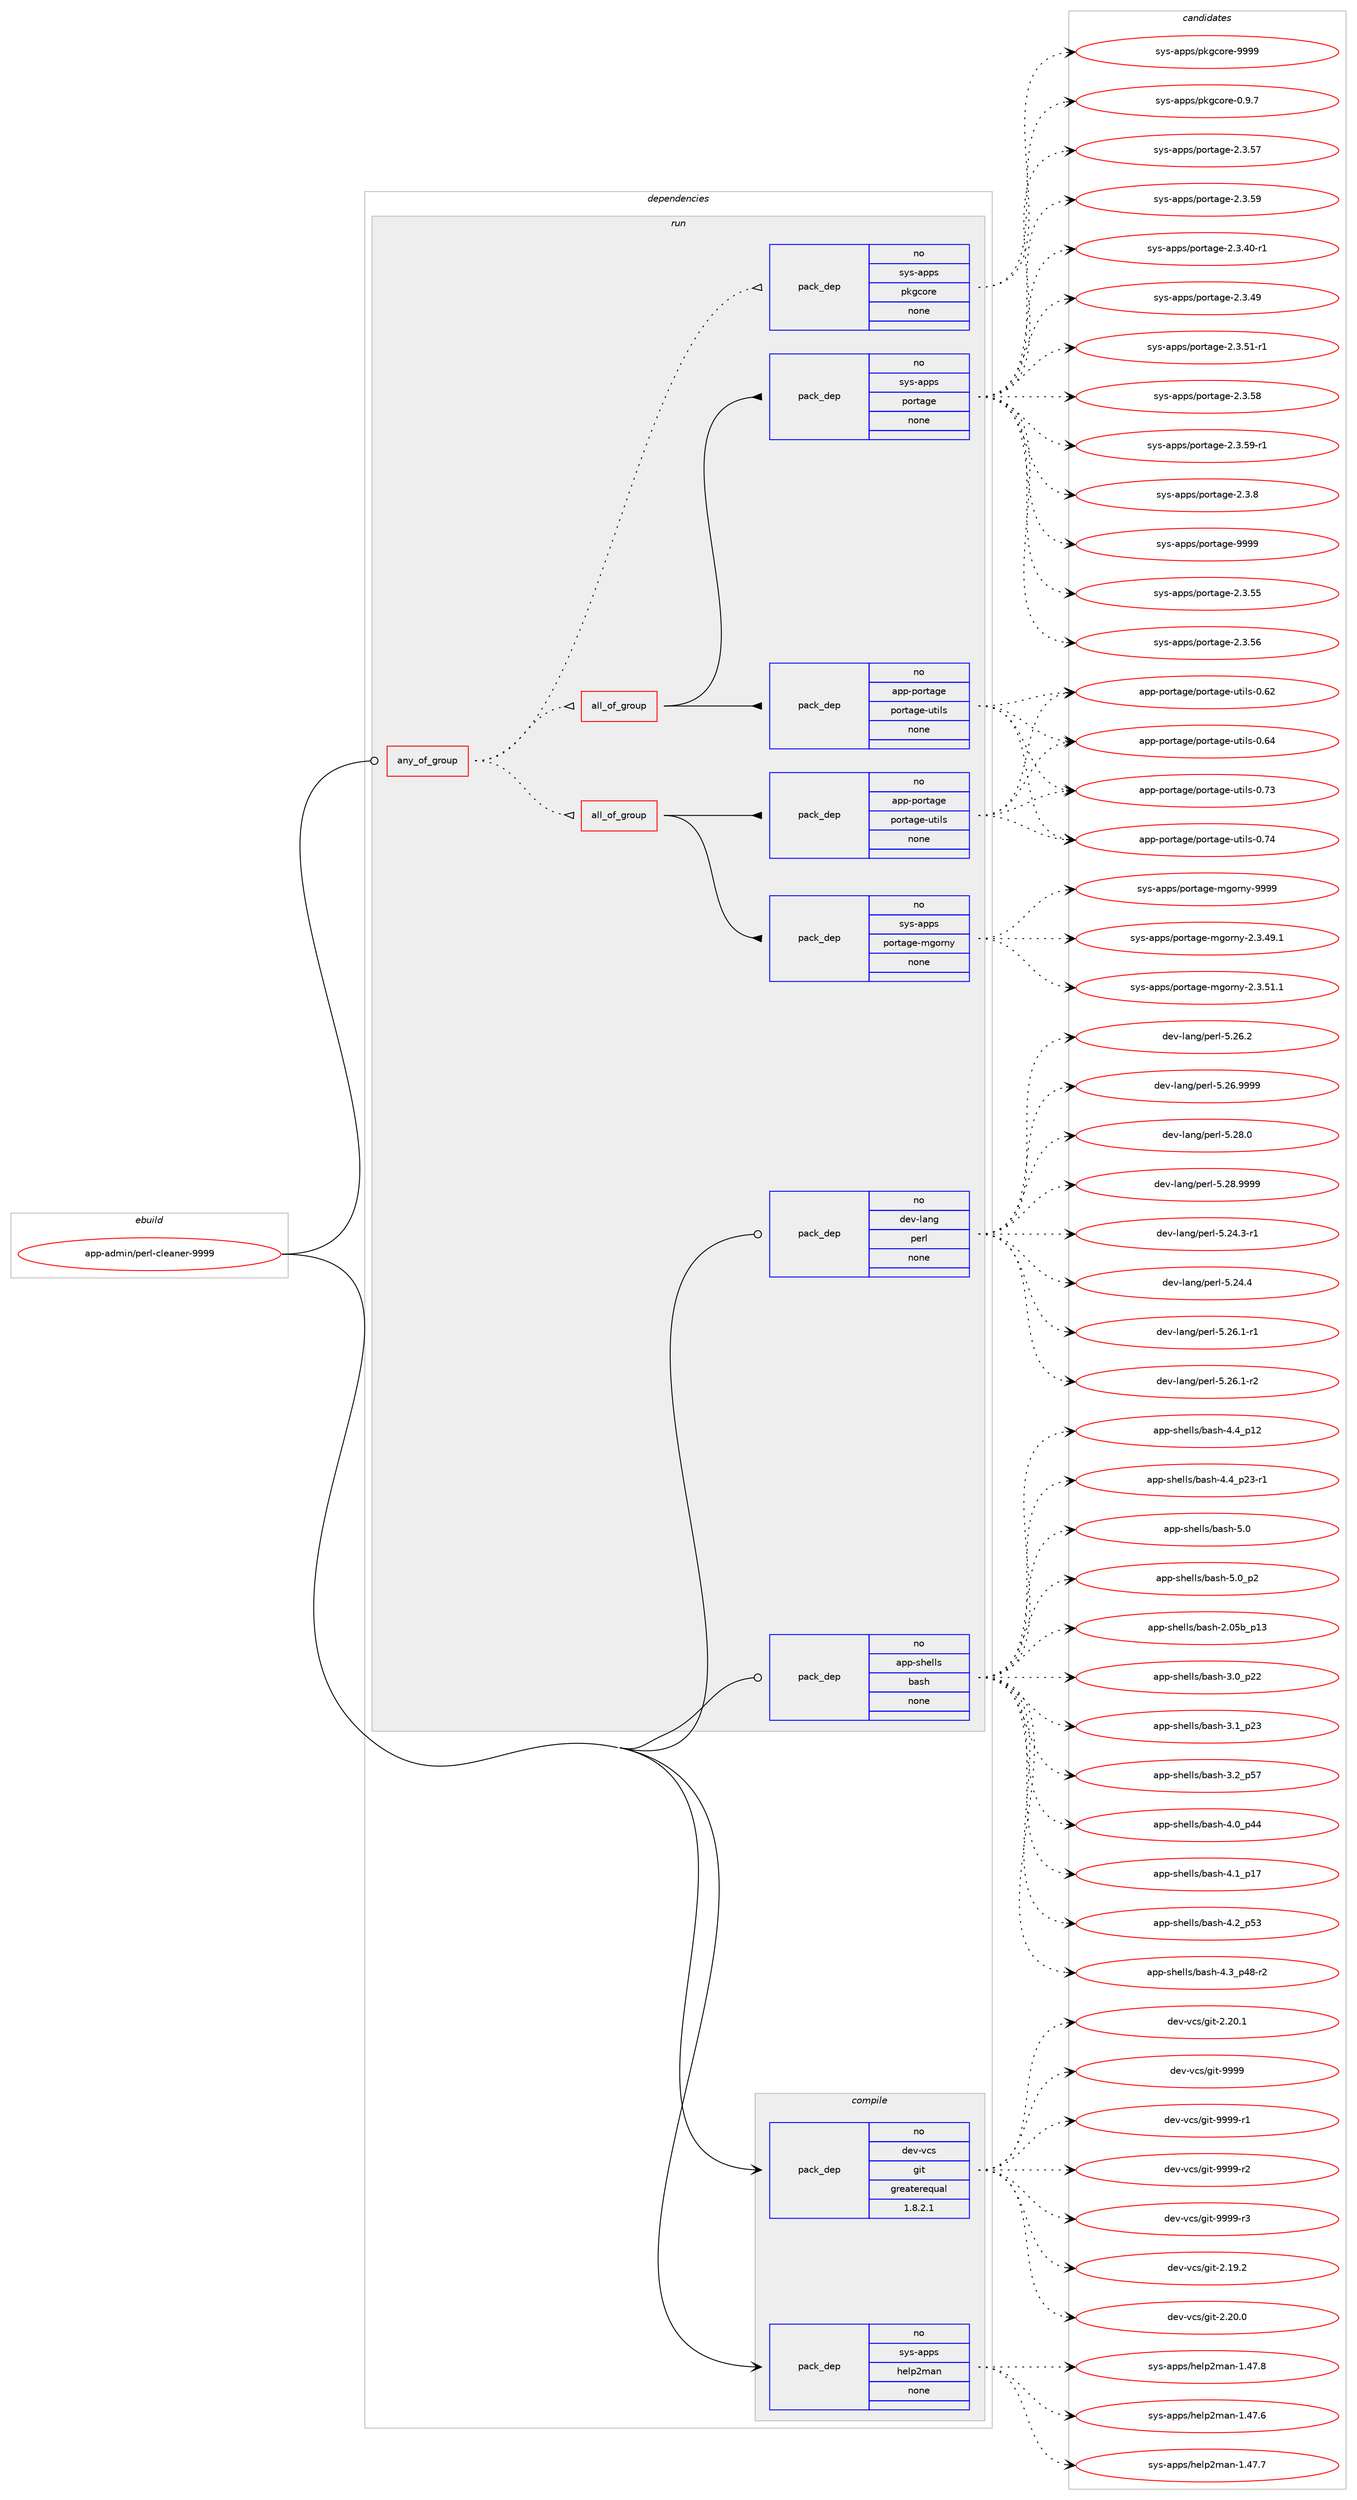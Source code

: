 digraph prolog {

# *************
# Graph options
# *************

newrank=true;
concentrate=true;
compound=true;
graph [rankdir=LR,fontname=Helvetica,fontsize=10,ranksep=1.5];#, ranksep=2.5, nodesep=0.2];
edge  [arrowhead=vee];
node  [fontname=Helvetica,fontsize=10];

# **********
# The ebuild
# **********

subgraph cluster_leftcol {
color=gray;
rank=same;
label=<<i>ebuild</i>>;
id [label="app-admin/perl-cleaner-9999", color=red, width=4, href="../app-admin/perl-cleaner-9999.svg"];
}

# ****************
# The dependencies
# ****************

subgraph cluster_midcol {
color=gray;
label=<<i>dependencies</i>>;
subgraph cluster_compile {
fillcolor="#eeeeee";
style=filled;
label=<<i>compile</i>>;
subgraph pack617 {
dependency767 [label=<<TABLE BORDER="0" CELLBORDER="1" CELLSPACING="0" CELLPADDING="4" WIDTH="220"><TR><TD ROWSPAN="6" CELLPADDING="30">pack_dep</TD></TR><TR><TD WIDTH="110">no</TD></TR><TR><TD>dev-vcs</TD></TR><TR><TD>git</TD></TR><TR><TD>greaterequal</TD></TR><TR><TD>1.8.2.1</TD></TR></TABLE>>, shape=none, color=blue];
}
id:e -> dependency767:w [weight=20,style="solid",arrowhead="vee"];
subgraph pack618 {
dependency768 [label=<<TABLE BORDER="0" CELLBORDER="1" CELLSPACING="0" CELLPADDING="4" WIDTH="220"><TR><TD ROWSPAN="6" CELLPADDING="30">pack_dep</TD></TR><TR><TD WIDTH="110">no</TD></TR><TR><TD>sys-apps</TD></TR><TR><TD>help2man</TD></TR><TR><TD>none</TD></TR><TR><TD></TD></TR></TABLE>>, shape=none, color=blue];
}
id:e -> dependency768:w [weight=20,style="solid",arrowhead="vee"];
}
subgraph cluster_compileandrun {
fillcolor="#eeeeee";
style=filled;
label=<<i>compile and run</i>>;
}
subgraph cluster_run {
fillcolor="#eeeeee";
style=filled;
label=<<i>run</i>>;
subgraph any49 {
dependency769 [label=<<TABLE BORDER="0" CELLBORDER="1" CELLSPACING="0" CELLPADDING="4"><TR><TD CELLPADDING="10">any_of_group</TD></TR></TABLE>>, shape=none, color=red];subgraph all2 {
dependency770 [label=<<TABLE BORDER="0" CELLBORDER="1" CELLSPACING="0" CELLPADDING="4"><TR><TD CELLPADDING="10">all_of_group</TD></TR></TABLE>>, shape=none, color=red];subgraph pack619 {
dependency771 [label=<<TABLE BORDER="0" CELLBORDER="1" CELLSPACING="0" CELLPADDING="4" WIDTH="220"><TR><TD ROWSPAN="6" CELLPADDING="30">pack_dep</TD></TR><TR><TD WIDTH="110">no</TD></TR><TR><TD>sys-apps</TD></TR><TR><TD>portage</TD></TR><TR><TD>none</TD></TR><TR><TD></TD></TR></TABLE>>, shape=none, color=blue];
}
dependency770:e -> dependency771:w [weight=20,style="solid",arrowhead="inv"];
subgraph pack620 {
dependency772 [label=<<TABLE BORDER="0" CELLBORDER="1" CELLSPACING="0" CELLPADDING="4" WIDTH="220"><TR><TD ROWSPAN="6" CELLPADDING="30">pack_dep</TD></TR><TR><TD WIDTH="110">no</TD></TR><TR><TD>app-portage</TD></TR><TR><TD>portage-utils</TD></TR><TR><TD>none</TD></TR><TR><TD></TD></TR></TABLE>>, shape=none, color=blue];
}
dependency770:e -> dependency772:w [weight=20,style="solid",arrowhead="inv"];
}
dependency769:e -> dependency770:w [weight=20,style="dotted",arrowhead="oinv"];
subgraph all3 {
dependency773 [label=<<TABLE BORDER="0" CELLBORDER="1" CELLSPACING="0" CELLPADDING="4"><TR><TD CELLPADDING="10">all_of_group</TD></TR></TABLE>>, shape=none, color=red];subgraph pack621 {
dependency774 [label=<<TABLE BORDER="0" CELLBORDER="1" CELLSPACING="0" CELLPADDING="4" WIDTH="220"><TR><TD ROWSPAN="6" CELLPADDING="30">pack_dep</TD></TR><TR><TD WIDTH="110">no</TD></TR><TR><TD>sys-apps</TD></TR><TR><TD>portage-mgorny</TD></TR><TR><TD>none</TD></TR><TR><TD></TD></TR></TABLE>>, shape=none, color=blue];
}
dependency773:e -> dependency774:w [weight=20,style="solid",arrowhead="inv"];
subgraph pack622 {
dependency775 [label=<<TABLE BORDER="0" CELLBORDER="1" CELLSPACING="0" CELLPADDING="4" WIDTH="220"><TR><TD ROWSPAN="6" CELLPADDING="30">pack_dep</TD></TR><TR><TD WIDTH="110">no</TD></TR><TR><TD>app-portage</TD></TR><TR><TD>portage-utils</TD></TR><TR><TD>none</TD></TR><TR><TD></TD></TR></TABLE>>, shape=none, color=blue];
}
dependency773:e -> dependency775:w [weight=20,style="solid",arrowhead="inv"];
}
dependency769:e -> dependency773:w [weight=20,style="dotted",arrowhead="oinv"];
subgraph pack623 {
dependency776 [label=<<TABLE BORDER="0" CELLBORDER="1" CELLSPACING="0" CELLPADDING="4" WIDTH="220"><TR><TD ROWSPAN="6" CELLPADDING="30">pack_dep</TD></TR><TR><TD WIDTH="110">no</TD></TR><TR><TD>sys-apps</TD></TR><TR><TD>pkgcore</TD></TR><TR><TD>none</TD></TR><TR><TD></TD></TR></TABLE>>, shape=none, color=blue];
}
dependency769:e -> dependency776:w [weight=20,style="dotted",arrowhead="oinv"];
}
id:e -> dependency769:w [weight=20,style="solid",arrowhead="odot"];
subgraph pack624 {
dependency777 [label=<<TABLE BORDER="0" CELLBORDER="1" CELLSPACING="0" CELLPADDING="4" WIDTH="220"><TR><TD ROWSPAN="6" CELLPADDING="30">pack_dep</TD></TR><TR><TD WIDTH="110">no</TD></TR><TR><TD>app-shells</TD></TR><TR><TD>bash</TD></TR><TR><TD>none</TD></TR><TR><TD></TD></TR></TABLE>>, shape=none, color=blue];
}
id:e -> dependency777:w [weight=20,style="solid",arrowhead="odot"];
subgraph pack625 {
dependency778 [label=<<TABLE BORDER="0" CELLBORDER="1" CELLSPACING="0" CELLPADDING="4" WIDTH="220"><TR><TD ROWSPAN="6" CELLPADDING="30">pack_dep</TD></TR><TR><TD WIDTH="110">no</TD></TR><TR><TD>dev-lang</TD></TR><TR><TD>perl</TD></TR><TR><TD>none</TD></TR><TR><TD></TD></TR></TABLE>>, shape=none, color=blue];
}
id:e -> dependency778:w [weight=20,style="solid",arrowhead="odot"];
}
}

# **************
# The candidates
# **************

subgraph cluster_choices {
rank=same;
color=gray;
label=<<i>candidates</i>>;

subgraph choice617 {
color=black;
nodesep=1;
choice10010111845118991154710310511645504649574650 [label="dev-vcs/git-2.19.2", color=red, width=4,href="../dev-vcs/git-2.19.2.svg"];
choice10010111845118991154710310511645504650484648 [label="dev-vcs/git-2.20.0", color=red, width=4,href="../dev-vcs/git-2.20.0.svg"];
choice10010111845118991154710310511645504650484649 [label="dev-vcs/git-2.20.1", color=red, width=4,href="../dev-vcs/git-2.20.1.svg"];
choice1001011184511899115471031051164557575757 [label="dev-vcs/git-9999", color=red, width=4,href="../dev-vcs/git-9999.svg"];
choice10010111845118991154710310511645575757574511449 [label="dev-vcs/git-9999-r1", color=red, width=4,href="../dev-vcs/git-9999-r1.svg"];
choice10010111845118991154710310511645575757574511450 [label="dev-vcs/git-9999-r2", color=red, width=4,href="../dev-vcs/git-9999-r2.svg"];
choice10010111845118991154710310511645575757574511451 [label="dev-vcs/git-9999-r3", color=red, width=4,href="../dev-vcs/git-9999-r3.svg"];
dependency767:e -> choice10010111845118991154710310511645504649574650:w [style=dotted,weight="100"];
dependency767:e -> choice10010111845118991154710310511645504650484648:w [style=dotted,weight="100"];
dependency767:e -> choice10010111845118991154710310511645504650484649:w [style=dotted,weight="100"];
dependency767:e -> choice1001011184511899115471031051164557575757:w [style=dotted,weight="100"];
dependency767:e -> choice10010111845118991154710310511645575757574511449:w [style=dotted,weight="100"];
dependency767:e -> choice10010111845118991154710310511645575757574511450:w [style=dotted,weight="100"];
dependency767:e -> choice10010111845118991154710310511645575757574511451:w [style=dotted,weight="100"];
}
subgraph choice618 {
color=black;
nodesep=1;
choice115121115459711211211547104101108112501099711045494652554654 [label="sys-apps/help2man-1.47.6", color=red, width=4,href="../sys-apps/help2man-1.47.6.svg"];
choice115121115459711211211547104101108112501099711045494652554655 [label="sys-apps/help2man-1.47.7", color=red, width=4,href="../sys-apps/help2man-1.47.7.svg"];
choice115121115459711211211547104101108112501099711045494652554656 [label="sys-apps/help2man-1.47.8", color=red, width=4,href="../sys-apps/help2man-1.47.8.svg"];
dependency768:e -> choice115121115459711211211547104101108112501099711045494652554654:w [style=dotted,weight="100"];
dependency768:e -> choice115121115459711211211547104101108112501099711045494652554655:w [style=dotted,weight="100"];
dependency768:e -> choice115121115459711211211547104101108112501099711045494652554656:w [style=dotted,weight="100"];
}
subgraph choice619 {
color=black;
nodesep=1;
choice1151211154597112112115471121111141169710310145504651465353 [label="sys-apps/portage-2.3.55", color=red, width=4,href="../sys-apps/portage-2.3.55.svg"];
choice1151211154597112112115471121111141169710310145504651465354 [label="sys-apps/portage-2.3.56", color=red, width=4,href="../sys-apps/portage-2.3.56.svg"];
choice1151211154597112112115471121111141169710310145504651465355 [label="sys-apps/portage-2.3.57", color=red, width=4,href="../sys-apps/portage-2.3.57.svg"];
choice1151211154597112112115471121111141169710310145504651465357 [label="sys-apps/portage-2.3.59", color=red, width=4,href="../sys-apps/portage-2.3.59.svg"];
choice11512111545971121121154711211111411697103101455046514652484511449 [label="sys-apps/portage-2.3.40-r1", color=red, width=4,href="../sys-apps/portage-2.3.40-r1.svg"];
choice1151211154597112112115471121111141169710310145504651465257 [label="sys-apps/portage-2.3.49", color=red, width=4,href="../sys-apps/portage-2.3.49.svg"];
choice11512111545971121121154711211111411697103101455046514653494511449 [label="sys-apps/portage-2.3.51-r1", color=red, width=4,href="../sys-apps/portage-2.3.51-r1.svg"];
choice1151211154597112112115471121111141169710310145504651465356 [label="sys-apps/portage-2.3.58", color=red, width=4,href="../sys-apps/portage-2.3.58.svg"];
choice11512111545971121121154711211111411697103101455046514653574511449 [label="sys-apps/portage-2.3.59-r1", color=red, width=4,href="../sys-apps/portage-2.3.59-r1.svg"];
choice11512111545971121121154711211111411697103101455046514656 [label="sys-apps/portage-2.3.8", color=red, width=4,href="../sys-apps/portage-2.3.8.svg"];
choice115121115459711211211547112111114116971031014557575757 [label="sys-apps/portage-9999", color=red, width=4,href="../sys-apps/portage-9999.svg"];
dependency771:e -> choice1151211154597112112115471121111141169710310145504651465353:w [style=dotted,weight="100"];
dependency771:e -> choice1151211154597112112115471121111141169710310145504651465354:w [style=dotted,weight="100"];
dependency771:e -> choice1151211154597112112115471121111141169710310145504651465355:w [style=dotted,weight="100"];
dependency771:e -> choice1151211154597112112115471121111141169710310145504651465357:w [style=dotted,weight="100"];
dependency771:e -> choice11512111545971121121154711211111411697103101455046514652484511449:w [style=dotted,weight="100"];
dependency771:e -> choice1151211154597112112115471121111141169710310145504651465257:w [style=dotted,weight="100"];
dependency771:e -> choice11512111545971121121154711211111411697103101455046514653494511449:w [style=dotted,weight="100"];
dependency771:e -> choice1151211154597112112115471121111141169710310145504651465356:w [style=dotted,weight="100"];
dependency771:e -> choice11512111545971121121154711211111411697103101455046514653574511449:w [style=dotted,weight="100"];
dependency771:e -> choice11512111545971121121154711211111411697103101455046514656:w [style=dotted,weight="100"];
dependency771:e -> choice115121115459711211211547112111114116971031014557575757:w [style=dotted,weight="100"];
}
subgraph choice620 {
color=black;
nodesep=1;
choice9711211245112111114116971031014711211111411697103101451171161051081154548465450 [label="app-portage/portage-utils-0.62", color=red, width=4,href="../app-portage/portage-utils-0.62.svg"];
choice9711211245112111114116971031014711211111411697103101451171161051081154548465452 [label="app-portage/portage-utils-0.64", color=red, width=4,href="../app-portage/portage-utils-0.64.svg"];
choice9711211245112111114116971031014711211111411697103101451171161051081154548465551 [label="app-portage/portage-utils-0.73", color=red, width=4,href="../app-portage/portage-utils-0.73.svg"];
choice9711211245112111114116971031014711211111411697103101451171161051081154548465552 [label="app-portage/portage-utils-0.74", color=red, width=4,href="../app-portage/portage-utils-0.74.svg"];
dependency772:e -> choice9711211245112111114116971031014711211111411697103101451171161051081154548465450:w [style=dotted,weight="100"];
dependency772:e -> choice9711211245112111114116971031014711211111411697103101451171161051081154548465452:w [style=dotted,weight="100"];
dependency772:e -> choice9711211245112111114116971031014711211111411697103101451171161051081154548465551:w [style=dotted,weight="100"];
dependency772:e -> choice9711211245112111114116971031014711211111411697103101451171161051081154548465552:w [style=dotted,weight="100"];
}
subgraph choice621 {
color=black;
nodesep=1;
choice1151211154597112112115471121111141169710310145109103111114110121455046514652574649 [label="sys-apps/portage-mgorny-2.3.49.1", color=red, width=4,href="../sys-apps/portage-mgorny-2.3.49.1.svg"];
choice1151211154597112112115471121111141169710310145109103111114110121455046514653494649 [label="sys-apps/portage-mgorny-2.3.51.1", color=red, width=4,href="../sys-apps/portage-mgorny-2.3.51.1.svg"];
choice11512111545971121121154711211111411697103101451091031111141101214557575757 [label="sys-apps/portage-mgorny-9999", color=red, width=4,href="../sys-apps/portage-mgorny-9999.svg"];
dependency774:e -> choice1151211154597112112115471121111141169710310145109103111114110121455046514652574649:w [style=dotted,weight="100"];
dependency774:e -> choice1151211154597112112115471121111141169710310145109103111114110121455046514653494649:w [style=dotted,weight="100"];
dependency774:e -> choice11512111545971121121154711211111411697103101451091031111141101214557575757:w [style=dotted,weight="100"];
}
subgraph choice622 {
color=black;
nodesep=1;
choice9711211245112111114116971031014711211111411697103101451171161051081154548465450 [label="app-portage/portage-utils-0.62", color=red, width=4,href="../app-portage/portage-utils-0.62.svg"];
choice9711211245112111114116971031014711211111411697103101451171161051081154548465452 [label="app-portage/portage-utils-0.64", color=red, width=4,href="../app-portage/portage-utils-0.64.svg"];
choice9711211245112111114116971031014711211111411697103101451171161051081154548465551 [label="app-portage/portage-utils-0.73", color=red, width=4,href="../app-portage/portage-utils-0.73.svg"];
choice9711211245112111114116971031014711211111411697103101451171161051081154548465552 [label="app-portage/portage-utils-0.74", color=red, width=4,href="../app-portage/portage-utils-0.74.svg"];
dependency775:e -> choice9711211245112111114116971031014711211111411697103101451171161051081154548465450:w [style=dotted,weight="100"];
dependency775:e -> choice9711211245112111114116971031014711211111411697103101451171161051081154548465452:w [style=dotted,weight="100"];
dependency775:e -> choice9711211245112111114116971031014711211111411697103101451171161051081154548465551:w [style=dotted,weight="100"];
dependency775:e -> choice9711211245112111114116971031014711211111411697103101451171161051081154548465552:w [style=dotted,weight="100"];
}
subgraph choice623 {
color=black;
nodesep=1;
choice11512111545971121121154711210710399111114101454846574655 [label="sys-apps/pkgcore-0.9.7", color=red, width=4,href="../sys-apps/pkgcore-0.9.7.svg"];
choice115121115459711211211547112107103991111141014557575757 [label="sys-apps/pkgcore-9999", color=red, width=4,href="../sys-apps/pkgcore-9999.svg"];
dependency776:e -> choice11512111545971121121154711210710399111114101454846574655:w [style=dotted,weight="100"];
dependency776:e -> choice115121115459711211211547112107103991111141014557575757:w [style=dotted,weight="100"];
}
subgraph choice624 {
color=black;
nodesep=1;
choice9711211245115104101108108115479897115104455046485398951124951 [label="app-shells/bash-2.05b_p13", color=red, width=4,href="../app-shells/bash-2.05b_p13.svg"];
choice971121124511510410110810811547989711510445514648951125050 [label="app-shells/bash-3.0_p22", color=red, width=4,href="../app-shells/bash-3.0_p22.svg"];
choice971121124511510410110810811547989711510445514649951125051 [label="app-shells/bash-3.1_p23", color=red, width=4,href="../app-shells/bash-3.1_p23.svg"];
choice971121124511510410110810811547989711510445514650951125355 [label="app-shells/bash-3.2_p57", color=red, width=4,href="../app-shells/bash-3.2_p57.svg"];
choice971121124511510410110810811547989711510445524648951125252 [label="app-shells/bash-4.0_p44", color=red, width=4,href="../app-shells/bash-4.0_p44.svg"];
choice971121124511510410110810811547989711510445524649951124955 [label="app-shells/bash-4.1_p17", color=red, width=4,href="../app-shells/bash-4.1_p17.svg"];
choice971121124511510410110810811547989711510445524650951125351 [label="app-shells/bash-4.2_p53", color=red, width=4,href="../app-shells/bash-4.2_p53.svg"];
choice9711211245115104101108108115479897115104455246519511252564511450 [label="app-shells/bash-4.3_p48-r2", color=red, width=4,href="../app-shells/bash-4.3_p48-r2.svg"];
choice971121124511510410110810811547989711510445524652951124950 [label="app-shells/bash-4.4_p12", color=red, width=4,href="../app-shells/bash-4.4_p12.svg"];
choice9711211245115104101108108115479897115104455246529511250514511449 [label="app-shells/bash-4.4_p23-r1", color=red, width=4,href="../app-shells/bash-4.4_p23-r1.svg"];
choice971121124511510410110810811547989711510445534648 [label="app-shells/bash-5.0", color=red, width=4,href="../app-shells/bash-5.0.svg"];
choice9711211245115104101108108115479897115104455346489511250 [label="app-shells/bash-5.0_p2", color=red, width=4,href="../app-shells/bash-5.0_p2.svg"];
dependency777:e -> choice9711211245115104101108108115479897115104455046485398951124951:w [style=dotted,weight="100"];
dependency777:e -> choice971121124511510410110810811547989711510445514648951125050:w [style=dotted,weight="100"];
dependency777:e -> choice971121124511510410110810811547989711510445514649951125051:w [style=dotted,weight="100"];
dependency777:e -> choice971121124511510410110810811547989711510445514650951125355:w [style=dotted,weight="100"];
dependency777:e -> choice971121124511510410110810811547989711510445524648951125252:w [style=dotted,weight="100"];
dependency777:e -> choice971121124511510410110810811547989711510445524649951124955:w [style=dotted,weight="100"];
dependency777:e -> choice971121124511510410110810811547989711510445524650951125351:w [style=dotted,weight="100"];
dependency777:e -> choice9711211245115104101108108115479897115104455246519511252564511450:w [style=dotted,weight="100"];
dependency777:e -> choice971121124511510410110810811547989711510445524652951124950:w [style=dotted,weight="100"];
dependency777:e -> choice9711211245115104101108108115479897115104455246529511250514511449:w [style=dotted,weight="100"];
dependency777:e -> choice971121124511510410110810811547989711510445534648:w [style=dotted,weight="100"];
dependency777:e -> choice9711211245115104101108108115479897115104455346489511250:w [style=dotted,weight="100"];
}
subgraph choice625 {
color=black;
nodesep=1;
choice100101118451089711010347112101114108455346505246514511449 [label="dev-lang/perl-5.24.3-r1", color=red, width=4,href="../dev-lang/perl-5.24.3-r1.svg"];
choice10010111845108971101034711210111410845534650524652 [label="dev-lang/perl-5.24.4", color=red, width=4,href="../dev-lang/perl-5.24.4.svg"];
choice100101118451089711010347112101114108455346505446494511449 [label="dev-lang/perl-5.26.1-r1", color=red, width=4,href="../dev-lang/perl-5.26.1-r1.svg"];
choice100101118451089711010347112101114108455346505446494511450 [label="dev-lang/perl-5.26.1-r2", color=red, width=4,href="../dev-lang/perl-5.26.1-r2.svg"];
choice10010111845108971101034711210111410845534650544650 [label="dev-lang/perl-5.26.2", color=red, width=4,href="../dev-lang/perl-5.26.2.svg"];
choice10010111845108971101034711210111410845534650544657575757 [label="dev-lang/perl-5.26.9999", color=red, width=4,href="../dev-lang/perl-5.26.9999.svg"];
choice10010111845108971101034711210111410845534650564648 [label="dev-lang/perl-5.28.0", color=red, width=4,href="../dev-lang/perl-5.28.0.svg"];
choice10010111845108971101034711210111410845534650564657575757 [label="dev-lang/perl-5.28.9999", color=red, width=4,href="../dev-lang/perl-5.28.9999.svg"];
dependency778:e -> choice100101118451089711010347112101114108455346505246514511449:w [style=dotted,weight="100"];
dependency778:e -> choice10010111845108971101034711210111410845534650524652:w [style=dotted,weight="100"];
dependency778:e -> choice100101118451089711010347112101114108455346505446494511449:w [style=dotted,weight="100"];
dependency778:e -> choice100101118451089711010347112101114108455346505446494511450:w [style=dotted,weight="100"];
dependency778:e -> choice10010111845108971101034711210111410845534650544650:w [style=dotted,weight="100"];
dependency778:e -> choice10010111845108971101034711210111410845534650544657575757:w [style=dotted,weight="100"];
dependency778:e -> choice10010111845108971101034711210111410845534650564648:w [style=dotted,weight="100"];
dependency778:e -> choice10010111845108971101034711210111410845534650564657575757:w [style=dotted,weight="100"];
}
}

}
